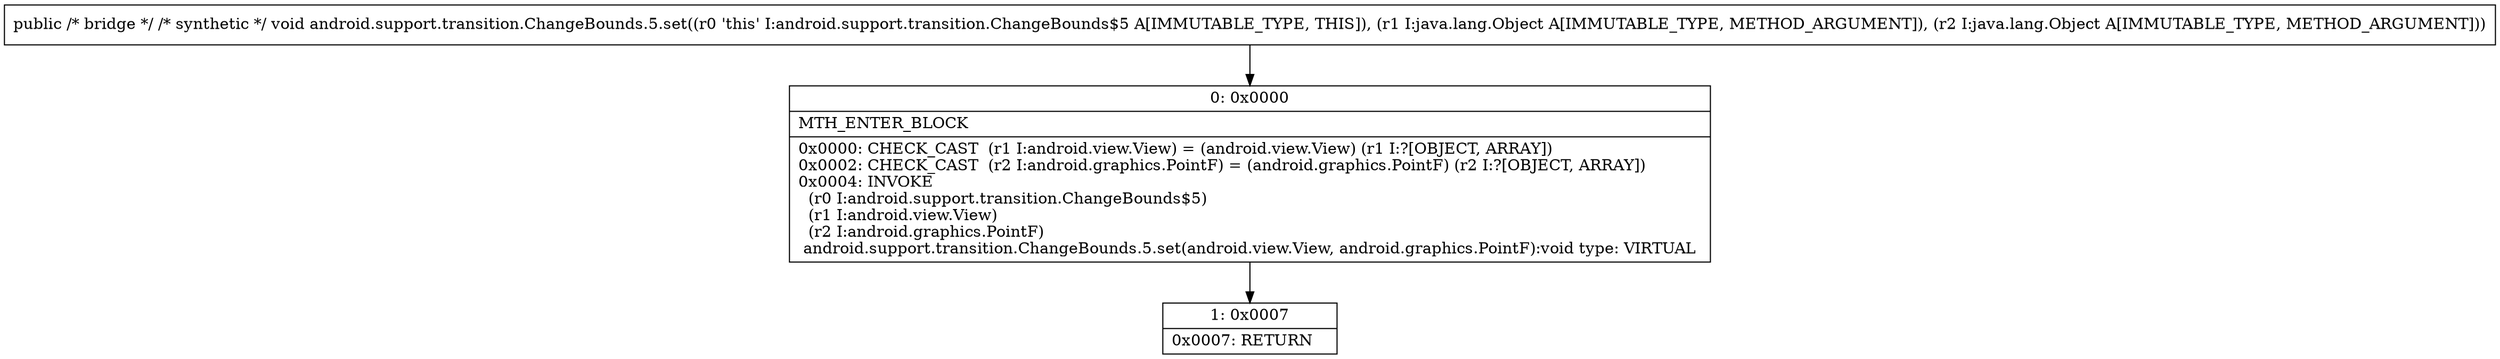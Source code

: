 digraph "CFG forandroid.support.transition.ChangeBounds.5.set(Ljava\/lang\/Object;Ljava\/lang\/Object;)V" {
Node_0 [shape=record,label="{0\:\ 0x0000|MTH_ENTER_BLOCK\l|0x0000: CHECK_CAST  (r1 I:android.view.View) = (android.view.View) (r1 I:?[OBJECT, ARRAY]) \l0x0002: CHECK_CAST  (r2 I:android.graphics.PointF) = (android.graphics.PointF) (r2 I:?[OBJECT, ARRAY]) \l0x0004: INVOKE  \l  (r0 I:android.support.transition.ChangeBounds$5)\l  (r1 I:android.view.View)\l  (r2 I:android.graphics.PointF)\l android.support.transition.ChangeBounds.5.set(android.view.View, android.graphics.PointF):void type: VIRTUAL \l}"];
Node_1 [shape=record,label="{1\:\ 0x0007|0x0007: RETURN   \l}"];
MethodNode[shape=record,label="{public \/* bridge *\/ \/* synthetic *\/ void android.support.transition.ChangeBounds.5.set((r0 'this' I:android.support.transition.ChangeBounds$5 A[IMMUTABLE_TYPE, THIS]), (r1 I:java.lang.Object A[IMMUTABLE_TYPE, METHOD_ARGUMENT]), (r2 I:java.lang.Object A[IMMUTABLE_TYPE, METHOD_ARGUMENT])) }"];
MethodNode -> Node_0;
Node_0 -> Node_1;
}

